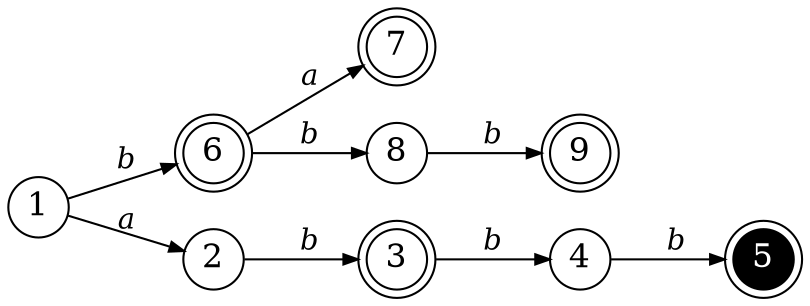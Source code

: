 digraph APTA {
    graph [dpi = "300"];
    splines="line";
    node [shape = circle, fixedsize = true, width = "0.4", fontsize = 16];
    edge [arrowsize = "0.7"];
    rankdir=LR;

    {node [style = filled, shape = doublecircle, fillcolor = black, fontcolor = white]; 5}
    {node [shape = doublecircle]; 6; 3; 7; 9}

    1 -> 2 [label = < <i>a</i>>];
    2 -> 3 [label = < <i>b</i>>];
    3 -> 4 [label = < <i>b</i>>];
    4 -> 5 [label = < <i>b</i>>];
    
    1 -> 6 [label = < <i>b</i>>];
    6 -> 7 [label = < <i>a</i>>];

    6 -> 8 [label = < <i>b</i>>];
    8 -> 9 [label = < <i>b</i>>];
}


